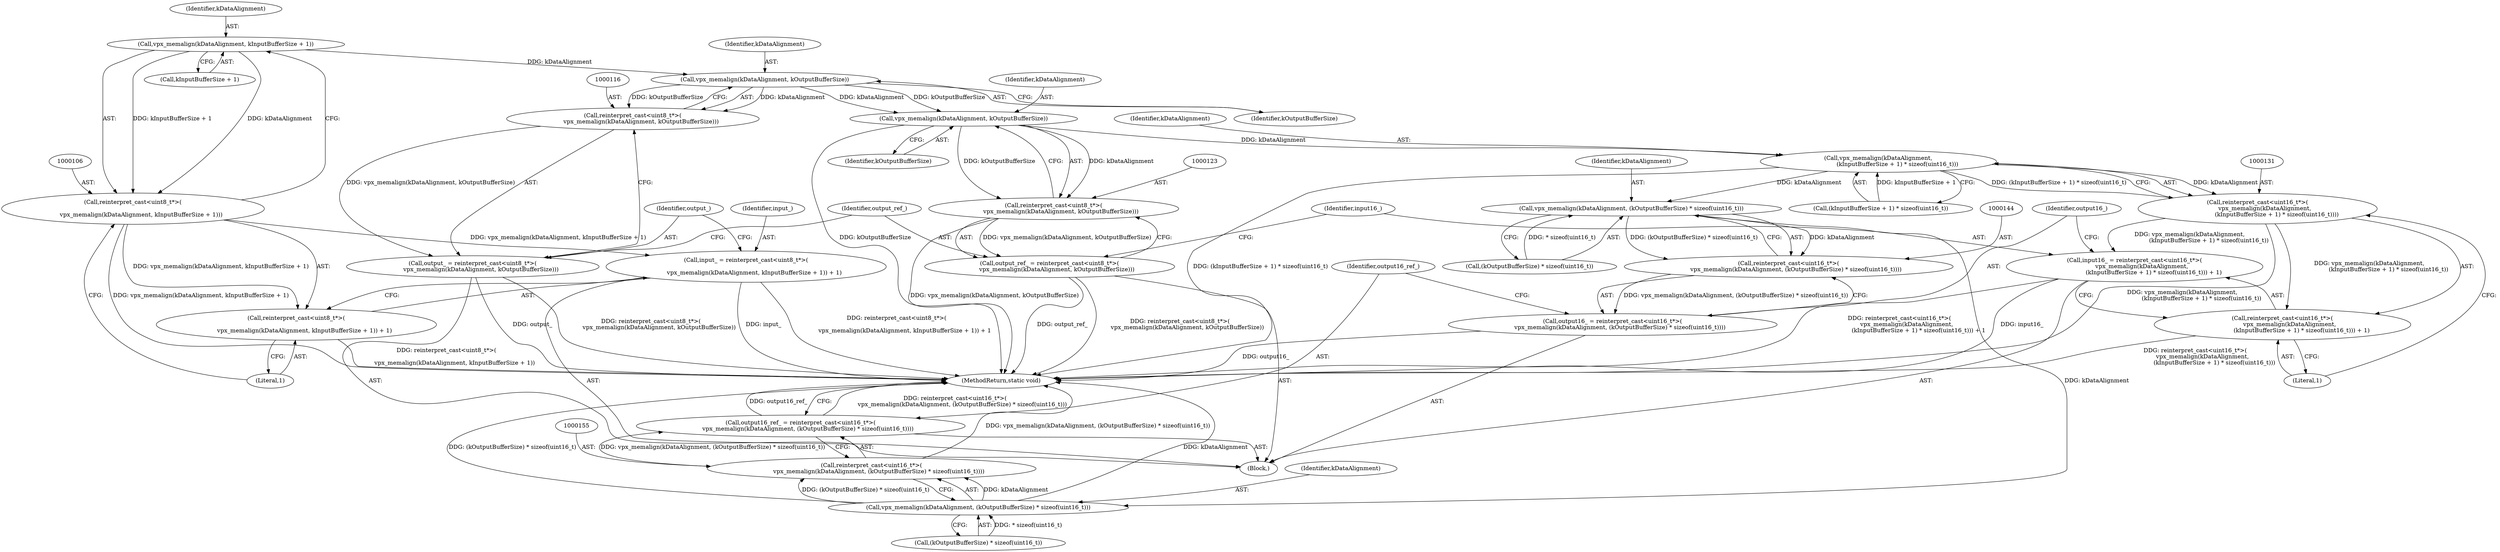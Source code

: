 digraph "0_Android_5a9753fca56f0eeb9f61e342b2fccffc364f9426_31@API" {
"1000107" [label="(Call,vpx_memalign(kDataAlignment, kInputBufferSize + 1))"];
"1000105" [label="(Call,reinterpret_cast<uint8_t*>(\n\n         vpx_memalign(kDataAlignment, kInputBufferSize + 1)))"];
"1000102" [label="(Call,input_ = reinterpret_cast<uint8_t*>(\n\n         vpx_memalign(kDataAlignment, kInputBufferSize + 1)) + 1)"];
"1000104" [label="(Call,reinterpret_cast<uint8_t*>(\n\n         vpx_memalign(kDataAlignment, kInputBufferSize + 1)) + 1)"];
"1000117" [label="(Call,vpx_memalign(kDataAlignment, kOutputBufferSize))"];
"1000115" [label="(Call,reinterpret_cast<uint8_t*>(\n         vpx_memalign(kDataAlignment, kOutputBufferSize)))"];
"1000113" [label="(Call,output_ = reinterpret_cast<uint8_t*>(\n         vpx_memalign(kDataAlignment, kOutputBufferSize)))"];
"1000124" [label="(Call,vpx_memalign(kDataAlignment, kOutputBufferSize))"];
"1000122" [label="(Call,reinterpret_cast<uint8_t*>(\n        vpx_memalign(kDataAlignment, kOutputBufferSize)))"];
"1000120" [label="(Call,output_ref_ = reinterpret_cast<uint8_t*>(\n        vpx_memalign(kDataAlignment, kOutputBufferSize)))"];
"1000132" [label="(Call,vpx_memalign(kDataAlignment,\n                     (kInputBufferSize + 1) * sizeof(uint16_t)))"];
"1000130" [label="(Call,reinterpret_cast<uint16_t*>(\n        vpx_memalign(kDataAlignment,\n                     (kInputBufferSize + 1) * sizeof(uint16_t))))"];
"1000127" [label="(Call,input16_ = reinterpret_cast<uint16_t*>(\n        vpx_memalign(kDataAlignment,\n                     (kInputBufferSize + 1) * sizeof(uint16_t))) + 1)"];
"1000129" [label="(Call,reinterpret_cast<uint16_t*>(\n        vpx_memalign(kDataAlignment,\n                     (kInputBufferSize + 1) * sizeof(uint16_t))) + 1)"];
"1000145" [label="(Call,vpx_memalign(kDataAlignment, (kOutputBufferSize) * sizeof(uint16_t)))"];
"1000143" [label="(Call,reinterpret_cast<uint16_t*>(\n        vpx_memalign(kDataAlignment, (kOutputBufferSize) * sizeof(uint16_t))))"];
"1000141" [label="(Call,output16_ = reinterpret_cast<uint16_t*>(\n        vpx_memalign(kDataAlignment, (kOutputBufferSize) * sizeof(uint16_t))))"];
"1000156" [label="(Call,vpx_memalign(kDataAlignment, (kOutputBufferSize) * sizeof(uint16_t)))"];
"1000154" [label="(Call,reinterpret_cast<uint16_t*>(\n        vpx_memalign(kDataAlignment, (kOutputBufferSize) * sizeof(uint16_t))))"];
"1000152" [label="(Call,output16_ref_ = reinterpret_cast<uint16_t*>(\n        vpx_memalign(kDataAlignment, (kOutputBufferSize) * sizeof(uint16_t))))"];
"1000121" [label="(Identifier,output_ref_)"];
"1000104" [label="(Call,reinterpret_cast<uint8_t*>(\n\n         vpx_memalign(kDataAlignment, kInputBufferSize + 1)) + 1)"];
"1000153" [label="(Identifier,output16_ref_)"];
"1000126" [label="(Identifier,kOutputBufferSize)"];
"1000157" [label="(Identifier,kDataAlignment)"];
"1000124" [label="(Call,vpx_memalign(kDataAlignment, kOutputBufferSize))"];
"1000147" [label="(Call,(kOutputBufferSize) * sizeof(uint16_t))"];
"1000107" [label="(Call,vpx_memalign(kDataAlignment, kInputBufferSize + 1))"];
"1000158" [label="(Call,(kOutputBufferSize) * sizeof(uint16_t))"];
"1000114" [label="(Identifier,output_)"];
"1000113" [label="(Call,output_ = reinterpret_cast<uint8_t*>(\n         vpx_memalign(kDataAlignment, kOutputBufferSize)))"];
"1000145" [label="(Call,vpx_memalign(kDataAlignment, (kOutputBufferSize) * sizeof(uint16_t)))"];
"1000132" [label="(Call,vpx_memalign(kDataAlignment,\n                     (kInputBufferSize + 1) * sizeof(uint16_t)))"];
"1000112" [label="(Literal,1)"];
"1000103" [label="(Identifier,input_)"];
"1000105" [label="(Call,reinterpret_cast<uint8_t*>(\n\n         vpx_memalign(kDataAlignment, kInputBufferSize + 1)))"];
"1000115" [label="(Call,reinterpret_cast<uint8_t*>(\n         vpx_memalign(kDataAlignment, kOutputBufferSize)))"];
"1000130" [label="(Call,reinterpret_cast<uint16_t*>(\n        vpx_memalign(kDataAlignment,\n                     (kInputBufferSize + 1) * sizeof(uint16_t))))"];
"1000140" [label="(Literal,1)"];
"1000146" [label="(Identifier,kDataAlignment)"];
"1000122" [label="(Call,reinterpret_cast<uint8_t*>(\n        vpx_memalign(kDataAlignment, kOutputBufferSize)))"];
"1000129" [label="(Call,reinterpret_cast<uint16_t*>(\n        vpx_memalign(kDataAlignment,\n                     (kInputBufferSize + 1) * sizeof(uint16_t))) + 1)"];
"1000101" [label="(Block,)"];
"1000118" [label="(Identifier,kDataAlignment)"];
"1000156" [label="(Call,vpx_memalign(kDataAlignment, (kOutputBufferSize) * sizeof(uint16_t)))"];
"1000102" [label="(Call,input_ = reinterpret_cast<uint8_t*>(\n\n         vpx_memalign(kDataAlignment, kInputBufferSize + 1)) + 1)"];
"1000133" [label="(Identifier,kDataAlignment)"];
"1000119" [label="(Identifier,kOutputBufferSize)"];
"1000120" [label="(Call,output_ref_ = reinterpret_cast<uint8_t*>(\n        vpx_memalign(kDataAlignment, kOutputBufferSize)))"];
"1000142" [label="(Identifier,output16_)"];
"1000117" [label="(Call,vpx_memalign(kDataAlignment, kOutputBufferSize))"];
"1000163" [label="(MethodReturn,static void)"];
"1000109" [label="(Call,kInputBufferSize + 1)"];
"1000127" [label="(Call,input16_ = reinterpret_cast<uint16_t*>(\n        vpx_memalign(kDataAlignment,\n                     (kInputBufferSize + 1) * sizeof(uint16_t))) + 1)"];
"1000154" [label="(Call,reinterpret_cast<uint16_t*>(\n        vpx_memalign(kDataAlignment, (kOutputBufferSize) * sizeof(uint16_t))))"];
"1000108" [label="(Identifier,kDataAlignment)"];
"1000141" [label="(Call,output16_ = reinterpret_cast<uint16_t*>(\n        vpx_memalign(kDataAlignment, (kOutputBufferSize) * sizeof(uint16_t))))"];
"1000152" [label="(Call,output16_ref_ = reinterpret_cast<uint16_t*>(\n        vpx_memalign(kDataAlignment, (kOutputBufferSize) * sizeof(uint16_t))))"];
"1000143" [label="(Call,reinterpret_cast<uint16_t*>(\n        vpx_memalign(kDataAlignment, (kOutputBufferSize) * sizeof(uint16_t))))"];
"1000125" [label="(Identifier,kDataAlignment)"];
"1000128" [label="(Identifier,input16_)"];
"1000134" [label="(Call,(kInputBufferSize + 1) * sizeof(uint16_t))"];
"1000107" -> "1000105"  [label="AST: "];
"1000107" -> "1000109"  [label="CFG: "];
"1000108" -> "1000107"  [label="AST: "];
"1000109" -> "1000107"  [label="AST: "];
"1000105" -> "1000107"  [label="CFG: "];
"1000107" -> "1000105"  [label="DDG: kDataAlignment"];
"1000107" -> "1000105"  [label="DDG: kInputBufferSize + 1"];
"1000107" -> "1000117"  [label="DDG: kDataAlignment"];
"1000105" -> "1000104"  [label="AST: "];
"1000106" -> "1000105"  [label="AST: "];
"1000112" -> "1000105"  [label="CFG: "];
"1000105" -> "1000163"  [label="DDG: vpx_memalign(kDataAlignment, kInputBufferSize + 1)"];
"1000105" -> "1000102"  [label="DDG: vpx_memalign(kDataAlignment, kInputBufferSize + 1)"];
"1000105" -> "1000104"  [label="DDG: vpx_memalign(kDataAlignment, kInputBufferSize + 1)"];
"1000102" -> "1000101"  [label="AST: "];
"1000102" -> "1000104"  [label="CFG: "];
"1000103" -> "1000102"  [label="AST: "];
"1000104" -> "1000102"  [label="AST: "];
"1000114" -> "1000102"  [label="CFG: "];
"1000102" -> "1000163"  [label="DDG: reinterpret_cast<uint8_t*>(\n\n         vpx_memalign(kDataAlignment, kInputBufferSize + 1)) + 1"];
"1000102" -> "1000163"  [label="DDG: input_"];
"1000104" -> "1000112"  [label="CFG: "];
"1000112" -> "1000104"  [label="AST: "];
"1000104" -> "1000163"  [label="DDG: reinterpret_cast<uint8_t*>(\n\n         vpx_memalign(kDataAlignment, kInputBufferSize + 1))"];
"1000117" -> "1000115"  [label="AST: "];
"1000117" -> "1000119"  [label="CFG: "];
"1000118" -> "1000117"  [label="AST: "];
"1000119" -> "1000117"  [label="AST: "];
"1000115" -> "1000117"  [label="CFG: "];
"1000117" -> "1000115"  [label="DDG: kDataAlignment"];
"1000117" -> "1000115"  [label="DDG: kOutputBufferSize"];
"1000117" -> "1000124"  [label="DDG: kDataAlignment"];
"1000117" -> "1000124"  [label="DDG: kOutputBufferSize"];
"1000115" -> "1000113"  [label="AST: "];
"1000116" -> "1000115"  [label="AST: "];
"1000113" -> "1000115"  [label="CFG: "];
"1000115" -> "1000113"  [label="DDG: vpx_memalign(kDataAlignment, kOutputBufferSize)"];
"1000113" -> "1000101"  [label="AST: "];
"1000114" -> "1000113"  [label="AST: "];
"1000121" -> "1000113"  [label="CFG: "];
"1000113" -> "1000163"  [label="DDG: output_"];
"1000113" -> "1000163"  [label="DDG: reinterpret_cast<uint8_t*>(\n         vpx_memalign(kDataAlignment, kOutputBufferSize))"];
"1000124" -> "1000122"  [label="AST: "];
"1000124" -> "1000126"  [label="CFG: "];
"1000125" -> "1000124"  [label="AST: "];
"1000126" -> "1000124"  [label="AST: "];
"1000122" -> "1000124"  [label="CFG: "];
"1000124" -> "1000163"  [label="DDG: kOutputBufferSize"];
"1000124" -> "1000122"  [label="DDG: kDataAlignment"];
"1000124" -> "1000122"  [label="DDG: kOutputBufferSize"];
"1000124" -> "1000132"  [label="DDG: kDataAlignment"];
"1000122" -> "1000120"  [label="AST: "];
"1000123" -> "1000122"  [label="AST: "];
"1000120" -> "1000122"  [label="CFG: "];
"1000122" -> "1000163"  [label="DDG: vpx_memalign(kDataAlignment, kOutputBufferSize)"];
"1000122" -> "1000120"  [label="DDG: vpx_memalign(kDataAlignment, kOutputBufferSize)"];
"1000120" -> "1000101"  [label="AST: "];
"1000121" -> "1000120"  [label="AST: "];
"1000128" -> "1000120"  [label="CFG: "];
"1000120" -> "1000163"  [label="DDG: output_ref_"];
"1000120" -> "1000163"  [label="DDG: reinterpret_cast<uint8_t*>(\n        vpx_memalign(kDataAlignment, kOutputBufferSize))"];
"1000132" -> "1000130"  [label="AST: "];
"1000132" -> "1000134"  [label="CFG: "];
"1000133" -> "1000132"  [label="AST: "];
"1000134" -> "1000132"  [label="AST: "];
"1000130" -> "1000132"  [label="CFG: "];
"1000132" -> "1000163"  [label="DDG: (kInputBufferSize + 1) * sizeof(uint16_t)"];
"1000132" -> "1000130"  [label="DDG: kDataAlignment"];
"1000132" -> "1000130"  [label="DDG: (kInputBufferSize + 1) * sizeof(uint16_t)"];
"1000134" -> "1000132"  [label="DDG: kInputBufferSize + 1"];
"1000132" -> "1000145"  [label="DDG: kDataAlignment"];
"1000130" -> "1000129"  [label="AST: "];
"1000131" -> "1000130"  [label="AST: "];
"1000140" -> "1000130"  [label="CFG: "];
"1000130" -> "1000163"  [label="DDG: vpx_memalign(kDataAlignment,\n                     (kInputBufferSize + 1) * sizeof(uint16_t))"];
"1000130" -> "1000127"  [label="DDG: vpx_memalign(kDataAlignment,\n                     (kInputBufferSize + 1) * sizeof(uint16_t))"];
"1000130" -> "1000129"  [label="DDG: vpx_memalign(kDataAlignment,\n                     (kInputBufferSize + 1) * sizeof(uint16_t))"];
"1000127" -> "1000101"  [label="AST: "];
"1000127" -> "1000129"  [label="CFG: "];
"1000128" -> "1000127"  [label="AST: "];
"1000129" -> "1000127"  [label="AST: "];
"1000142" -> "1000127"  [label="CFG: "];
"1000127" -> "1000163"  [label="DDG: reinterpret_cast<uint16_t*>(\n        vpx_memalign(kDataAlignment,\n                     (kInputBufferSize + 1) * sizeof(uint16_t))) + 1"];
"1000127" -> "1000163"  [label="DDG: input16_"];
"1000129" -> "1000140"  [label="CFG: "];
"1000140" -> "1000129"  [label="AST: "];
"1000129" -> "1000163"  [label="DDG: reinterpret_cast<uint16_t*>(\n        vpx_memalign(kDataAlignment,\n                     (kInputBufferSize + 1) * sizeof(uint16_t)))"];
"1000145" -> "1000143"  [label="AST: "];
"1000145" -> "1000147"  [label="CFG: "];
"1000146" -> "1000145"  [label="AST: "];
"1000147" -> "1000145"  [label="AST: "];
"1000143" -> "1000145"  [label="CFG: "];
"1000145" -> "1000143"  [label="DDG: kDataAlignment"];
"1000145" -> "1000143"  [label="DDG: (kOutputBufferSize) * sizeof(uint16_t)"];
"1000147" -> "1000145"  [label="DDG: * sizeof(uint16_t)"];
"1000145" -> "1000156"  [label="DDG: kDataAlignment"];
"1000143" -> "1000141"  [label="AST: "];
"1000144" -> "1000143"  [label="AST: "];
"1000141" -> "1000143"  [label="CFG: "];
"1000143" -> "1000141"  [label="DDG: vpx_memalign(kDataAlignment, (kOutputBufferSize) * sizeof(uint16_t))"];
"1000141" -> "1000101"  [label="AST: "];
"1000142" -> "1000141"  [label="AST: "];
"1000153" -> "1000141"  [label="CFG: "];
"1000141" -> "1000163"  [label="DDG: output16_"];
"1000156" -> "1000154"  [label="AST: "];
"1000156" -> "1000158"  [label="CFG: "];
"1000157" -> "1000156"  [label="AST: "];
"1000158" -> "1000156"  [label="AST: "];
"1000154" -> "1000156"  [label="CFG: "];
"1000156" -> "1000163"  [label="DDG: kDataAlignment"];
"1000156" -> "1000163"  [label="DDG: (kOutputBufferSize) * sizeof(uint16_t)"];
"1000156" -> "1000154"  [label="DDG: kDataAlignment"];
"1000156" -> "1000154"  [label="DDG: (kOutputBufferSize) * sizeof(uint16_t)"];
"1000158" -> "1000156"  [label="DDG: * sizeof(uint16_t)"];
"1000154" -> "1000152"  [label="AST: "];
"1000155" -> "1000154"  [label="AST: "];
"1000152" -> "1000154"  [label="CFG: "];
"1000154" -> "1000163"  [label="DDG: vpx_memalign(kDataAlignment, (kOutputBufferSize) * sizeof(uint16_t))"];
"1000154" -> "1000152"  [label="DDG: vpx_memalign(kDataAlignment, (kOutputBufferSize) * sizeof(uint16_t))"];
"1000152" -> "1000101"  [label="AST: "];
"1000153" -> "1000152"  [label="AST: "];
"1000163" -> "1000152"  [label="CFG: "];
"1000152" -> "1000163"  [label="DDG: reinterpret_cast<uint16_t*>(\n        vpx_memalign(kDataAlignment, (kOutputBufferSize) * sizeof(uint16_t)))"];
"1000152" -> "1000163"  [label="DDG: output16_ref_"];
}
